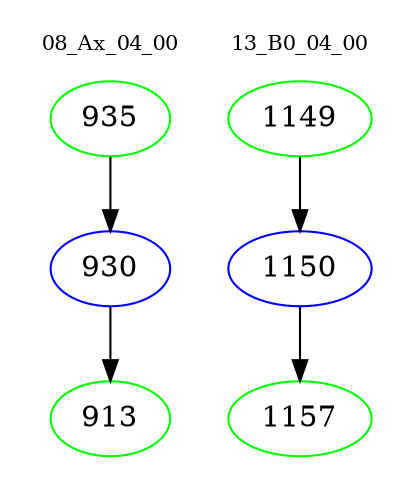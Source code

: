 digraph{
subgraph cluster_0 {
color = white
label = "08_Ax_04_00";
fontsize=10;
T0_935 [label="935", color="green"]
T0_935 -> T0_930 [color="black"]
T0_930 [label="930", color="blue"]
T0_930 -> T0_913 [color="black"]
T0_913 [label="913", color="green"]
}
subgraph cluster_1 {
color = white
label = "13_B0_04_00";
fontsize=10;
T1_1149 [label="1149", color="green"]
T1_1149 -> T1_1150 [color="black"]
T1_1150 [label="1150", color="blue"]
T1_1150 -> T1_1157 [color="black"]
T1_1157 [label="1157", color="green"]
}
}
